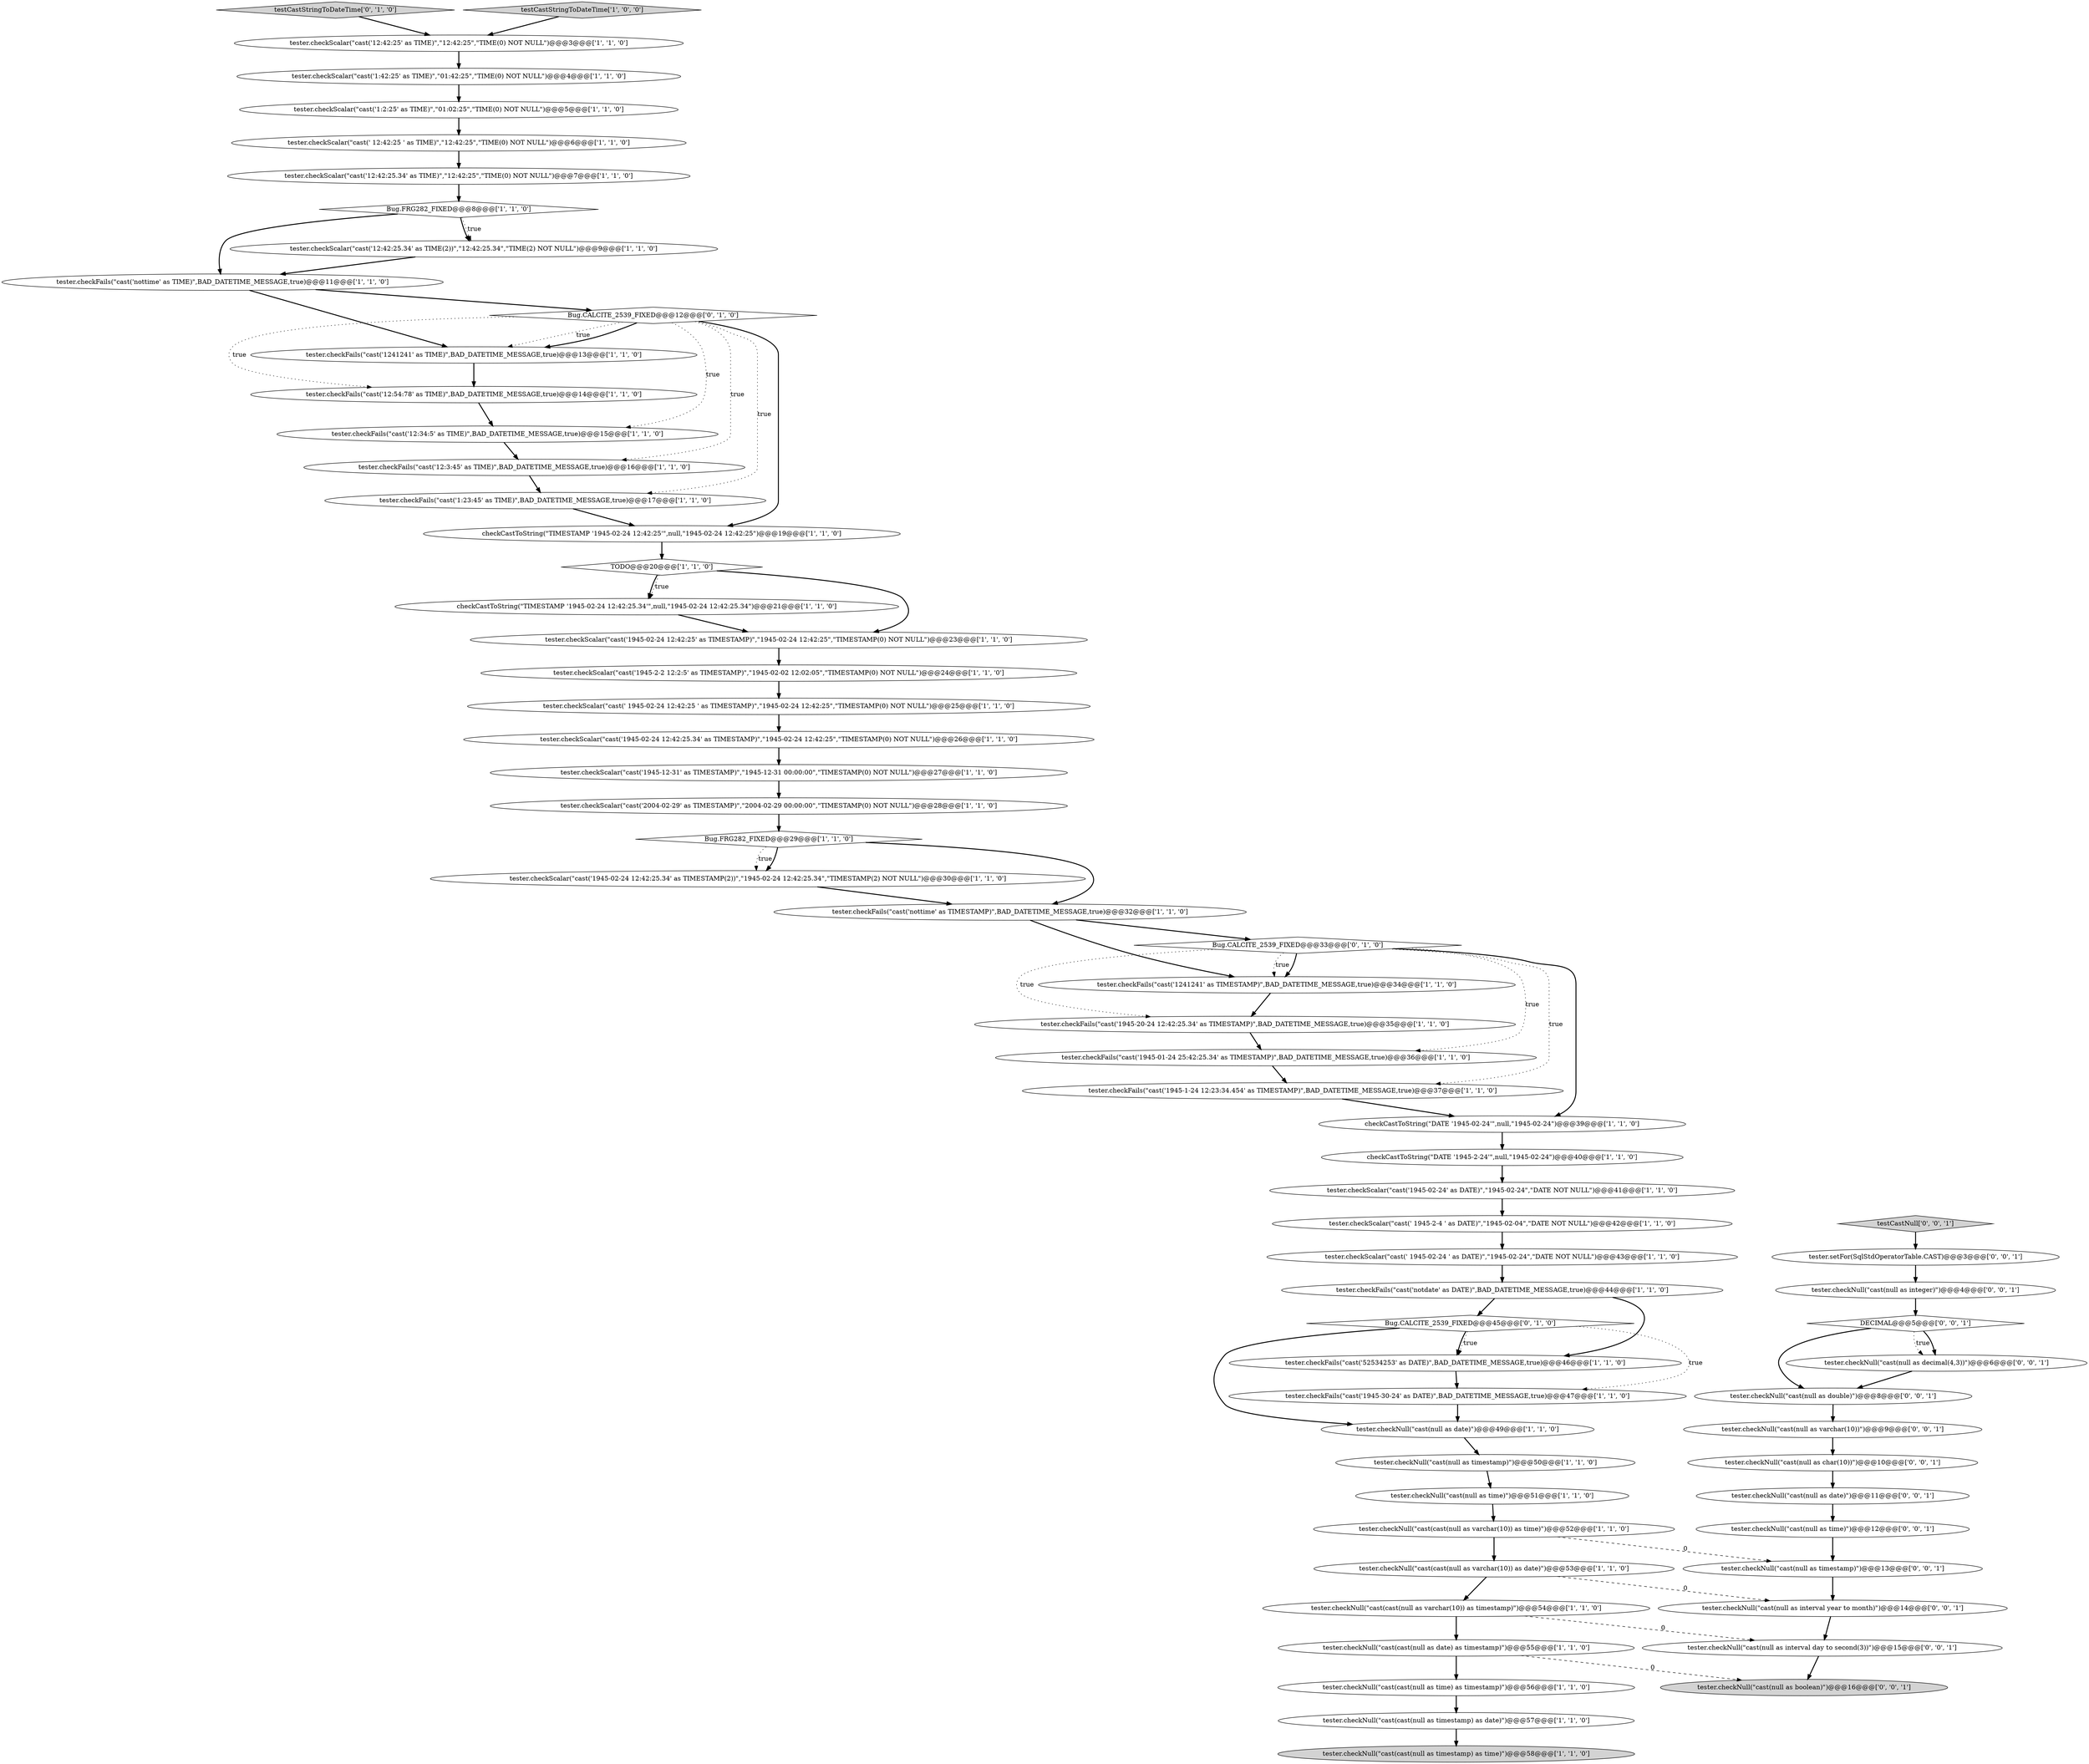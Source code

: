 digraph {
4 [style = filled, label = "checkCastToString(\"TIMESTAMP '1945-02-24 12:42:25'\",null,\"1945-02-24 12:42:25\")@@@19@@@['1', '1', '0']", fillcolor = white, shape = ellipse image = "AAA0AAABBB1BBB"];
16 [style = filled, label = "checkCastToString(\"DATE '1945-2-24'\",null,\"1945-02-24\")@@@40@@@['1', '1', '0']", fillcolor = white, shape = ellipse image = "AAA0AAABBB1BBB"];
22 [style = filled, label = "tester.checkNull(\"cast(cast(null as date) as timestamp)\")@@@55@@@['1', '1', '0']", fillcolor = white, shape = ellipse image = "AAA0AAABBB1BBB"];
27 [style = filled, label = "tester.checkScalar(\"cast(' 1945-02-24 12:42:25 ' as TIMESTAMP)\",\"1945-02-24 12:42:25\",\"TIMESTAMP(0) NOT NULL\")@@@25@@@['1', '1', '0']", fillcolor = white, shape = ellipse image = "AAA0AAABBB1BBB"];
52 [style = filled, label = "tester.checkNull(\"cast(null as boolean)\")@@@16@@@['0', '0', '1']", fillcolor = lightgray, shape = ellipse image = "AAA0AAABBB3BBB"];
8 [style = filled, label = "tester.checkFails(\"cast('nottime' as TIME)\",BAD_DATETIME_MESSAGE,true)@@@11@@@['1', '1', '0']", fillcolor = white, shape = ellipse image = "AAA0AAABBB1BBB"];
12 [style = filled, label = "tester.checkFails(\"cast('1945-01-24 25:42:25.34' as TIMESTAMP)\",BAD_DATETIME_MESSAGE,true)@@@36@@@['1', '1', '0']", fillcolor = white, shape = ellipse image = "AAA0AAABBB1BBB"];
6 [style = filled, label = "tester.checkNull(\"cast(cast(null as time) as timestamp)\")@@@56@@@['1', '1', '0']", fillcolor = white, shape = ellipse image = "AAA0AAABBB1BBB"];
2 [style = filled, label = "tester.checkScalar(\"cast(' 12:42:25 ' as TIME)\",\"12:42:25\",\"TIME(0) NOT NULL\")@@@6@@@['1', '1', '0']", fillcolor = white, shape = ellipse image = "AAA0AAABBB1BBB"];
28 [style = filled, label = "checkCastToString(\"TIMESTAMP '1945-02-24 12:42:25.34'\",null,\"1945-02-24 12:42:25.34\")@@@21@@@['1', '1', '0']", fillcolor = white, shape = ellipse image = "AAA0AAABBB1BBB"];
50 [style = filled, label = "Bug.CALCITE_2539_FIXED@@@45@@@['0', '1', '0']", fillcolor = white, shape = diamond image = "AAA1AAABBB2BBB"];
5 [style = filled, label = "tester.checkNull(\"cast(null as date)\")@@@49@@@['1', '1', '0']", fillcolor = white, shape = ellipse image = "AAA0AAABBB1BBB"];
32 [style = filled, label = "tester.checkScalar(\"cast('1945-02-24 12:42:25.34' as TIMESTAMP(2))\",\"1945-02-24 12:42:25.34\",\"TIMESTAMP(2) NOT NULL\")@@@30@@@['1', '1', '0']", fillcolor = white, shape = ellipse image = "AAA0AAABBB1BBB"];
33 [style = filled, label = "tester.checkFails(\"cast('12:3:45' as TIME)\",BAD_DATETIME_MESSAGE,true)@@@16@@@['1', '1', '0']", fillcolor = white, shape = ellipse image = "AAA0AAABBB1BBB"];
29 [style = filled, label = "tester.checkNull(\"cast(cast(null as varchar(10)) as timestamp)\")@@@54@@@['1', '1', '0']", fillcolor = white, shape = ellipse image = "AAA0AAABBB1BBB"];
39 [style = filled, label = "tester.checkFails(\"cast('12:34:5' as TIME)\",BAD_DATETIME_MESSAGE,true)@@@15@@@['1', '1', '0']", fillcolor = white, shape = ellipse image = "AAA0AAABBB1BBB"];
41 [style = filled, label = "tester.checkFails(\"cast('12:54:78' as TIME)\",BAD_DATETIME_MESSAGE,true)@@@14@@@['1', '1', '0']", fillcolor = white, shape = ellipse image = "AAA0AAABBB1BBB"];
47 [style = filled, label = "tester.checkFails(\"cast('1945-1-24 12:23:34.454' as TIMESTAMP)\",BAD_DATETIME_MESSAGE,true)@@@37@@@['1', '1', '0']", fillcolor = white, shape = ellipse image = "AAA0AAABBB1BBB"];
40 [style = filled, label = "tester.checkScalar(\"cast('1945-02-24' as DATE)\",\"1945-02-24\",\"DATE NOT NULL\")@@@41@@@['1', '1', '0']", fillcolor = white, shape = ellipse image = "AAA0AAABBB1BBB"];
49 [style = filled, label = "Bug.CALCITE_2539_FIXED@@@33@@@['0', '1', '0']", fillcolor = white, shape = diamond image = "AAA1AAABBB2BBB"];
35 [style = filled, label = "tester.checkFails(\"cast('1945-30-24' as DATE)\",BAD_DATETIME_MESSAGE,true)@@@47@@@['1', '1', '0']", fillcolor = white, shape = ellipse image = "AAA0AAABBB1BBB"];
56 [style = filled, label = "DECIMAL@@@5@@@['0', '0', '1']", fillcolor = white, shape = diamond image = "AAA0AAABBB3BBB"];
13 [style = filled, label = "tester.checkScalar(\"cast(' 1945-2-4 ' as DATE)\",\"1945-02-04\",\"DATE NOT NULL\")@@@42@@@['1', '1', '0']", fillcolor = white, shape = ellipse image = "AAA0AAABBB1BBB"];
1 [style = filled, label = "tester.checkFails(\"cast('1945-20-24 12:42:25.34' as TIMESTAMP)\",BAD_DATETIME_MESSAGE,true)@@@35@@@['1', '1', '0']", fillcolor = white, shape = ellipse image = "AAA0AAABBB1BBB"];
38 [style = filled, label = "tester.checkFails(\"cast('1241241' as TIMESTAMP)\",BAD_DATETIME_MESSAGE,true)@@@34@@@['1', '1', '0']", fillcolor = white, shape = ellipse image = "AAA0AAABBB1BBB"];
7 [style = filled, label = "tester.checkFails(\"cast('1241241' as TIME)\",BAD_DATETIME_MESSAGE,true)@@@13@@@['1', '1', '0']", fillcolor = white, shape = ellipse image = "AAA0AAABBB1BBB"];
42 [style = filled, label = "tester.checkScalar(\"cast('1945-02-24 12:42:25.34' as TIMESTAMP)\",\"1945-02-24 12:42:25\",\"TIMESTAMP(0) NOT NULL\")@@@26@@@['1', '1', '0']", fillcolor = white, shape = ellipse image = "AAA0AAABBB1BBB"];
3 [style = filled, label = "tester.checkNull(\"cast(cast(null as varchar(10)) as time)\")@@@52@@@['1', '1', '0']", fillcolor = white, shape = ellipse image = "AAA0AAABBB1BBB"];
57 [style = filled, label = "testCastNull['0', '0', '1']", fillcolor = lightgray, shape = diamond image = "AAA0AAABBB3BBB"];
60 [style = filled, label = "tester.checkNull(\"cast(null as date)\")@@@11@@@['0', '0', '1']", fillcolor = white, shape = ellipse image = "AAA0AAABBB3BBB"];
18 [style = filled, label = "tester.checkNull(\"cast(cast(null as varchar(10)) as date)\")@@@53@@@['1', '1', '0']", fillcolor = white, shape = ellipse image = "AAA0AAABBB1BBB"];
34 [style = filled, label = "tester.checkScalar(\"cast('12:42:25.34' as TIME)\",\"12:42:25\",\"TIME(0) NOT NULL\")@@@7@@@['1', '1', '0']", fillcolor = white, shape = ellipse image = "AAA0AAABBB1BBB"];
25 [style = filled, label = "tester.checkFails(\"cast('1:23:45' as TIME)\",BAD_DATETIME_MESSAGE,true)@@@17@@@['1', '1', '0']", fillcolor = white, shape = ellipse image = "AAA0AAABBB1BBB"];
54 [style = filled, label = "tester.setFor(SqlStdOperatorTable.CAST)@@@3@@@['0', '0', '1']", fillcolor = white, shape = ellipse image = "AAA0AAABBB3BBB"];
0 [style = filled, label = "tester.checkScalar(\"cast('2004-02-29' as TIMESTAMP)\",\"2004-02-29 00:00:00\",\"TIMESTAMP(0) NOT NULL\")@@@28@@@['1', '1', '0']", fillcolor = white, shape = ellipse image = "AAA0AAABBB1BBB"];
51 [style = filled, label = "testCastStringToDateTime['0', '1', '0']", fillcolor = lightgray, shape = diamond image = "AAA0AAABBB2BBB"];
21 [style = filled, label = "tester.checkNull(\"cast(null as time)\")@@@51@@@['1', '1', '0']", fillcolor = white, shape = ellipse image = "AAA0AAABBB1BBB"];
30 [style = filled, label = "tester.checkScalar(\"cast('1945-2-2 12:2:5' as TIMESTAMP)\",\"1945-02-02 12:02:05\",\"TIMESTAMP(0) NOT NULL\")@@@24@@@['1', '1', '0']", fillcolor = white, shape = ellipse image = "AAA0AAABBB1BBB"];
58 [style = filled, label = "tester.checkNull(\"cast(null as time)\")@@@12@@@['0', '0', '1']", fillcolor = white, shape = ellipse image = "AAA0AAABBB3BBB"];
45 [style = filled, label = "tester.checkScalar(\"cast('1:42:25' as TIME)\",\"01:42:25\",\"TIME(0) NOT NULL\")@@@4@@@['1', '1', '0']", fillcolor = white, shape = ellipse image = "AAA0AAABBB1BBB"];
48 [style = filled, label = "Bug.CALCITE_2539_FIXED@@@12@@@['0', '1', '0']", fillcolor = white, shape = diamond image = "AAA1AAABBB2BBB"];
14 [style = filled, label = "tester.checkScalar(\"cast('1:2:25' as TIME)\",\"01:02:25\",\"TIME(0) NOT NULL\")@@@5@@@['1', '1', '0']", fillcolor = white, shape = ellipse image = "AAA0AAABBB1BBB"];
11 [style = filled, label = "tester.checkScalar(\"cast('1945-02-24 12:42:25' as TIMESTAMP)\",\"1945-02-24 12:42:25\",\"TIMESTAMP(0) NOT NULL\")@@@23@@@['1', '1', '0']", fillcolor = white, shape = ellipse image = "AAA0AAABBB1BBB"];
23 [style = filled, label = "tester.checkNull(\"cast(cast(null as timestamp) as date)\")@@@57@@@['1', '1', '0']", fillcolor = white, shape = ellipse image = "AAA0AAABBB1BBB"];
36 [style = filled, label = "tester.checkFails(\"cast('notdate' as DATE)\",BAD_DATETIME_MESSAGE,true)@@@44@@@['1', '1', '0']", fillcolor = white, shape = ellipse image = "AAA0AAABBB1BBB"];
62 [style = filled, label = "tester.checkNull(\"cast(null as interval day to second(3))\")@@@15@@@['0', '0', '1']", fillcolor = white, shape = ellipse image = "AAA0AAABBB3BBB"];
31 [style = filled, label = "tester.checkScalar(\"cast(' 1945-02-24 ' as DATE)\",\"1945-02-24\",\"DATE NOT NULL\")@@@43@@@['1', '1', '0']", fillcolor = white, shape = ellipse image = "AAA0AAABBB1BBB"];
10 [style = filled, label = "tester.checkFails(\"cast('52534253' as DATE)\",BAD_DATETIME_MESSAGE,true)@@@46@@@['1', '1', '0']", fillcolor = white, shape = ellipse image = "AAA0AAABBB1BBB"];
9 [style = filled, label = "TODO@@@20@@@['1', '1', '0']", fillcolor = white, shape = diamond image = "AAA0AAABBB1BBB"];
15 [style = filled, label = "Bug.FRG282_FIXED@@@8@@@['1', '1', '0']", fillcolor = white, shape = diamond image = "AAA0AAABBB1BBB"];
26 [style = filled, label = "tester.checkNull(\"cast(cast(null as timestamp) as time)\")@@@58@@@['1', '1', '0']", fillcolor = lightgray, shape = ellipse image = "AAA0AAABBB1BBB"];
44 [style = filled, label = "tester.checkFails(\"cast('nottime' as TIMESTAMP)\",BAD_DATETIME_MESSAGE,true)@@@32@@@['1', '1', '0']", fillcolor = white, shape = ellipse image = "AAA0AAABBB1BBB"];
24 [style = filled, label = "tester.checkScalar(\"cast('12:42:25' as TIME)\",\"12:42:25\",\"TIME(0) NOT NULL\")@@@3@@@['1', '1', '0']", fillcolor = white, shape = ellipse image = "AAA0AAABBB1BBB"];
65 [style = filled, label = "tester.checkNull(\"cast(null as interval year to month)\")@@@14@@@['0', '0', '1']", fillcolor = white, shape = ellipse image = "AAA0AAABBB3BBB"];
19 [style = filled, label = "Bug.FRG282_FIXED@@@29@@@['1', '1', '0']", fillcolor = white, shape = diamond image = "AAA0AAABBB1BBB"];
37 [style = filled, label = "testCastStringToDateTime['1', '0', '0']", fillcolor = lightgray, shape = diamond image = "AAA0AAABBB1BBB"];
46 [style = filled, label = "tester.checkNull(\"cast(null as timestamp)\")@@@50@@@['1', '1', '0']", fillcolor = white, shape = ellipse image = "AAA0AAABBB1BBB"];
59 [style = filled, label = "tester.checkNull(\"cast(null as decimal(4,3))\")@@@6@@@['0', '0', '1']", fillcolor = white, shape = ellipse image = "AAA0AAABBB3BBB"];
20 [style = filled, label = "checkCastToString(\"DATE '1945-02-24'\",null,\"1945-02-24\")@@@39@@@['1', '1', '0']", fillcolor = white, shape = ellipse image = "AAA0AAABBB1BBB"];
55 [style = filled, label = "tester.checkNull(\"cast(null as varchar(10))\")@@@9@@@['0', '0', '1']", fillcolor = white, shape = ellipse image = "AAA0AAABBB3BBB"];
43 [style = filled, label = "tester.checkScalar(\"cast('1945-12-31' as TIMESTAMP)\",\"1945-12-31 00:00:00\",\"TIMESTAMP(0) NOT NULL\")@@@27@@@['1', '1', '0']", fillcolor = white, shape = ellipse image = "AAA0AAABBB1BBB"];
61 [style = filled, label = "tester.checkNull(\"cast(null as integer)\")@@@4@@@['0', '0', '1']", fillcolor = white, shape = ellipse image = "AAA0AAABBB3BBB"];
63 [style = filled, label = "tester.checkNull(\"cast(null as double)\")@@@8@@@['0', '0', '1']", fillcolor = white, shape = ellipse image = "AAA0AAABBB3BBB"];
53 [style = filled, label = "tester.checkNull(\"cast(null as char(10))\")@@@10@@@['0', '0', '1']", fillcolor = white, shape = ellipse image = "AAA0AAABBB3BBB"];
64 [style = filled, label = "tester.checkNull(\"cast(null as timestamp)\")@@@13@@@['0', '0', '1']", fillcolor = white, shape = ellipse image = "AAA0AAABBB3BBB"];
17 [style = filled, label = "tester.checkScalar(\"cast('12:42:25.34' as TIME(2))\",\"12:42:25.34\",\"TIME(2) NOT NULL\")@@@9@@@['1', '1', '0']", fillcolor = white, shape = ellipse image = "AAA0AAABBB1BBB"];
21->3 [style = bold, label=""];
8->48 [style = bold, label=""];
50->35 [style = dotted, label="true"];
48->4 [style = bold, label=""];
49->12 [style = dotted, label="true"];
2->34 [style = bold, label=""];
19->32 [style = dotted, label="true"];
36->50 [style = bold, label=""];
30->27 [style = bold, label=""];
7->41 [style = bold, label=""];
65->62 [style = bold, label=""];
40->13 [style = bold, label=""];
48->39 [style = dotted, label="true"];
63->55 [style = bold, label=""];
29->62 [style = dashed, label="0"];
4->9 [style = bold, label=""];
44->49 [style = bold, label=""];
60->58 [style = bold, label=""];
17->8 [style = bold, label=""];
64->65 [style = bold, label=""];
53->60 [style = bold, label=""];
47->20 [style = bold, label=""];
9->28 [style = bold, label=""];
31->36 [style = bold, label=""];
5->46 [style = bold, label=""];
28->11 [style = bold, label=""];
15->8 [style = bold, label=""];
16->40 [style = bold, label=""];
39->33 [style = bold, label=""];
34->15 [style = bold, label=""];
20->16 [style = bold, label=""];
1->12 [style = bold, label=""];
48->7 [style = dotted, label="true"];
19->32 [style = bold, label=""];
0->19 [style = bold, label=""];
13->31 [style = bold, label=""];
46->21 [style = bold, label=""];
41->39 [style = bold, label=""];
12->47 [style = bold, label=""];
56->59 [style = dotted, label="true"];
3->18 [style = bold, label=""];
24->45 [style = bold, label=""];
51->24 [style = bold, label=""];
23->26 [style = bold, label=""];
11->30 [style = bold, label=""];
35->5 [style = bold, label=""];
48->33 [style = dotted, label="true"];
45->14 [style = bold, label=""];
6->23 [style = bold, label=""];
49->1 [style = dotted, label="true"];
18->29 [style = bold, label=""];
50->5 [style = bold, label=""];
15->17 [style = bold, label=""];
15->17 [style = dotted, label="true"];
48->7 [style = bold, label=""];
37->24 [style = bold, label=""];
9->28 [style = dotted, label="true"];
49->38 [style = bold, label=""];
22->6 [style = bold, label=""];
36->10 [style = bold, label=""];
19->44 [style = bold, label=""];
27->42 [style = bold, label=""];
38->1 [style = bold, label=""];
48->41 [style = dotted, label="true"];
50->10 [style = bold, label=""];
61->56 [style = bold, label=""];
55->53 [style = bold, label=""];
14->2 [style = bold, label=""];
8->7 [style = bold, label=""];
62->52 [style = bold, label=""];
43->0 [style = bold, label=""];
22->52 [style = dashed, label="0"];
54->61 [style = bold, label=""];
58->64 [style = bold, label=""];
9->11 [style = bold, label=""];
49->20 [style = bold, label=""];
49->38 [style = dotted, label="true"];
10->35 [style = bold, label=""];
50->10 [style = dotted, label="true"];
57->54 [style = bold, label=""];
42->43 [style = bold, label=""];
59->63 [style = bold, label=""];
3->64 [style = dashed, label="0"];
44->38 [style = bold, label=""];
48->25 [style = dotted, label="true"];
25->4 [style = bold, label=""];
18->65 [style = dashed, label="0"];
56->59 [style = bold, label=""];
32->44 [style = bold, label=""];
29->22 [style = bold, label=""];
49->47 [style = dotted, label="true"];
56->63 [style = bold, label=""];
33->25 [style = bold, label=""];
}
